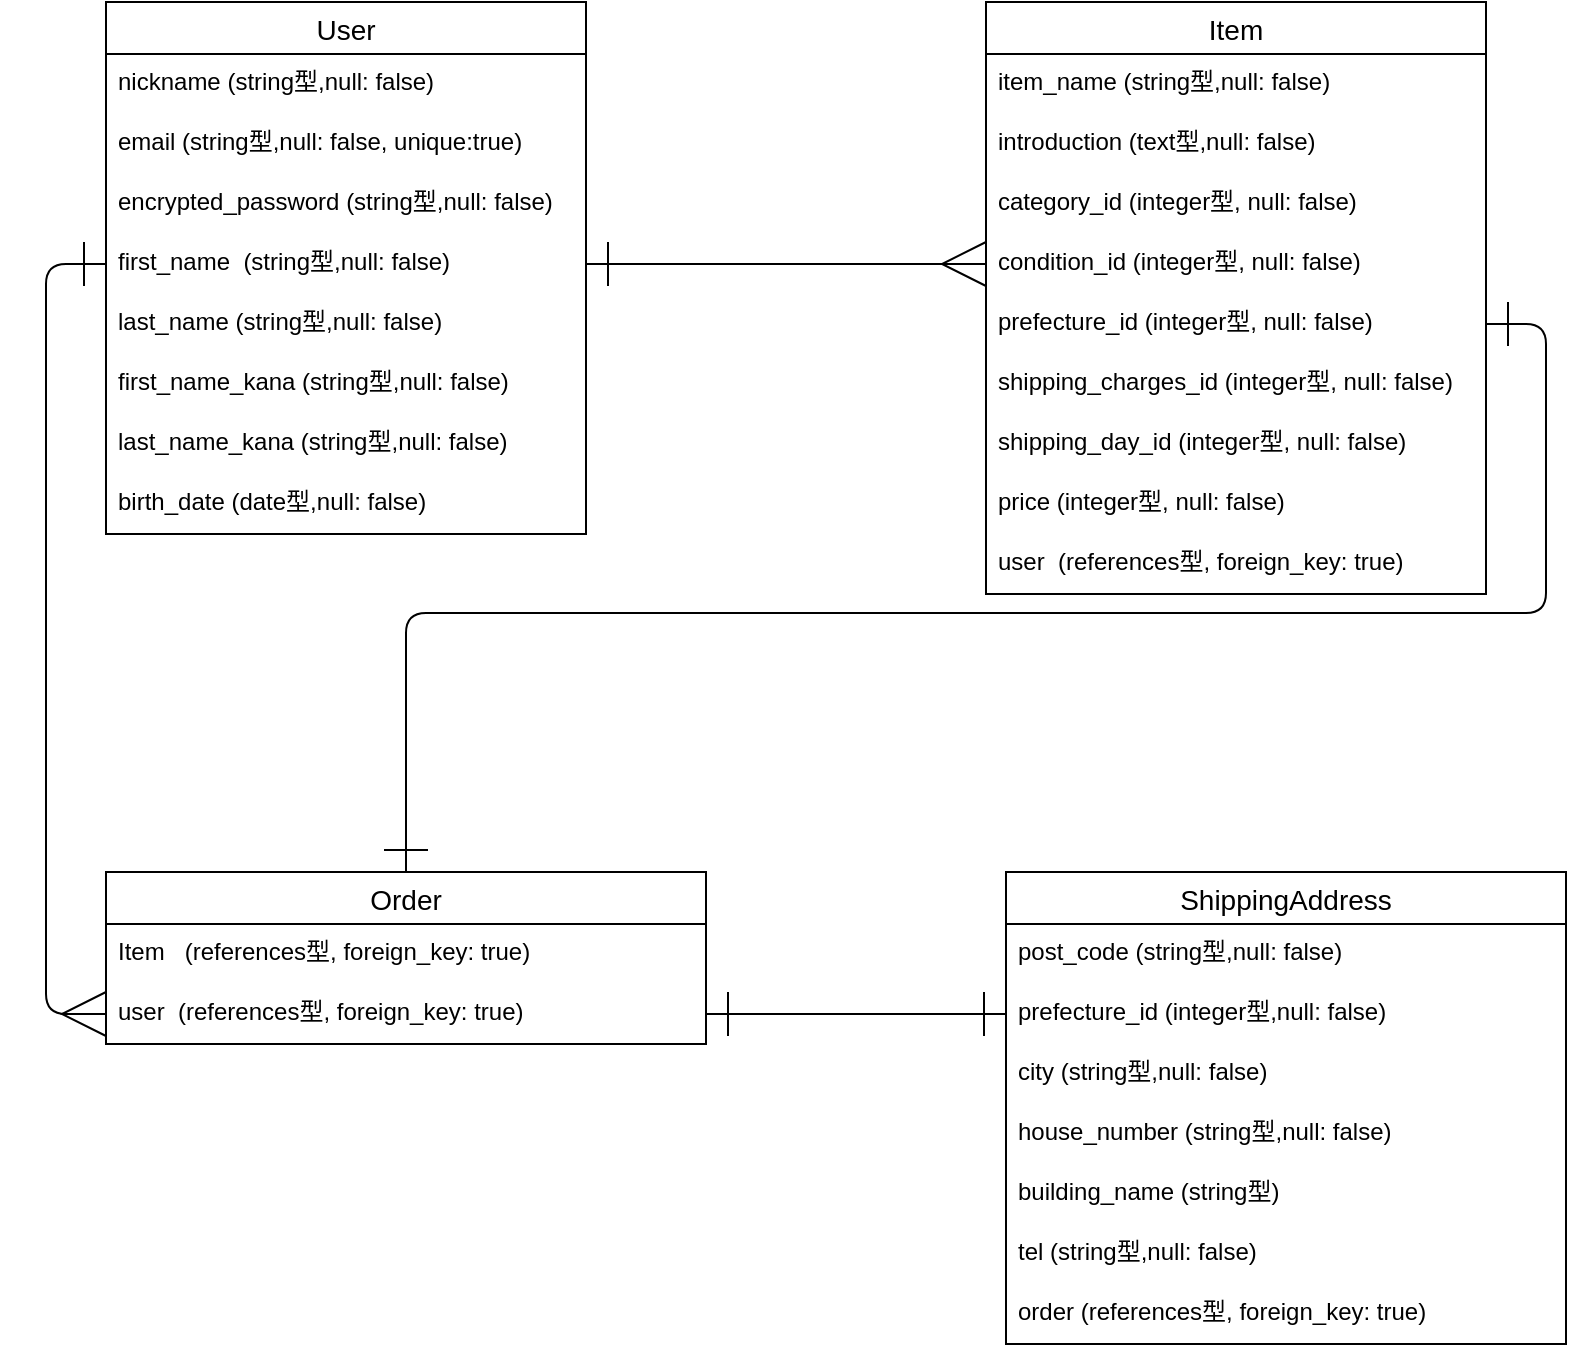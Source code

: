 <mxfile version="13.10.0" type="embed">
    <diagram id="6H3XNWaFJNBFcgjw_Us-" name="ページ1">
        <mxGraphModel dx="237" dy="511" grid="1" gridSize="10" guides="1" tooltips="1" connect="1" arrows="1" fold="1" page="1" pageScale="1" pageWidth="850" pageHeight="1100" math="0" shadow="0">
            <root>
                <mxCell id="0"/>
                <mxCell id="1" parent="0"/>
                <mxCell id="nMaaSXPeGSdAkTmcAMBx-32" value="User" style="swimlane;fontStyle=0;childLayout=stackLayout;horizontal=1;startSize=26;horizontalStack=0;resizeParent=1;resizeParentMax=0;resizeLast=0;collapsible=1;marginBottom=0;align=center;fontSize=14;" parent="1" vertex="1">
                    <mxGeometry x="70" y="5" width="240" height="266" as="geometry"/>
                </mxCell>
                <mxCell id="nMaaSXPeGSdAkTmcAMBx-33" value="nickname (string型,null: false)" style="text;strokeColor=none;fillColor=none;spacingLeft=4;spacingRight=4;overflow=hidden;rotatable=0;points=[[0,0.5],[1,0.5]];portConstraint=eastwest;fontSize=12;" parent="nMaaSXPeGSdAkTmcAMBx-32" vertex="1">
                    <mxGeometry y="26" width="240" height="30" as="geometry"/>
                </mxCell>
                <mxCell id="nMaaSXPeGSdAkTmcAMBx-35" value="email (string型,null: false, unique:true)" style="text;strokeColor=none;fillColor=none;spacingLeft=4;spacingRight=4;overflow=hidden;rotatable=0;points=[[0,0.5],[1,0.5]];portConstraint=eastwest;fontSize=12;" parent="nMaaSXPeGSdAkTmcAMBx-32" vertex="1">
                    <mxGeometry y="56" width="240" height="30" as="geometry"/>
                </mxCell>
                <mxCell id="nMaaSXPeGSdAkTmcAMBx-62" value="encrypted_password (string型,null: false)" style="text;strokeColor=none;fillColor=none;spacingLeft=4;spacingRight=4;overflow=hidden;rotatable=0;points=[[0,0.5],[1,0.5]];portConstraint=eastwest;fontSize=12;" parent="nMaaSXPeGSdAkTmcAMBx-32" vertex="1">
                    <mxGeometry y="86" width="240" height="30" as="geometry"/>
                </mxCell>
                <mxCell id="nMaaSXPeGSdAkTmcAMBx-64" value="first_name  (string型,null: false)" style="text;strokeColor=none;fillColor=none;spacingLeft=4;spacingRight=4;overflow=hidden;rotatable=0;points=[[0,0.5],[1,0.5]];portConstraint=eastwest;fontSize=12;" parent="nMaaSXPeGSdAkTmcAMBx-32" vertex="1">
                    <mxGeometry y="116" width="240" height="30" as="geometry"/>
                </mxCell>
                <mxCell id="nMaaSXPeGSdAkTmcAMBx-65" value="last_name (string型,null: false)" style="text;strokeColor=none;fillColor=none;spacingLeft=4;spacingRight=4;overflow=hidden;rotatable=0;points=[[0,0.5],[1,0.5]];portConstraint=eastwest;fontSize=12;" parent="nMaaSXPeGSdAkTmcAMBx-32" vertex="1">
                    <mxGeometry y="146" width="240" height="30" as="geometry"/>
                </mxCell>
                <mxCell id="nMaaSXPeGSdAkTmcAMBx-67" value="first_name_kana (string型,null: false)" style="text;strokeColor=none;fillColor=none;spacingLeft=4;spacingRight=4;overflow=hidden;rotatable=0;points=[[0,0.5],[1,0.5]];portConstraint=eastwest;fontSize=12;" parent="nMaaSXPeGSdAkTmcAMBx-32" vertex="1">
                    <mxGeometry y="176" width="240" height="30" as="geometry"/>
                </mxCell>
                <mxCell id="nMaaSXPeGSdAkTmcAMBx-68" value="last_name_kana (string型,null: false)" style="text;strokeColor=none;fillColor=none;spacingLeft=4;spacingRight=4;overflow=hidden;rotatable=0;points=[[0,0.5],[1,0.5]];portConstraint=eastwest;fontSize=12;" parent="nMaaSXPeGSdAkTmcAMBx-32" vertex="1">
                    <mxGeometry y="206" width="240" height="30" as="geometry"/>
                </mxCell>
                <mxCell id="nMaaSXPeGSdAkTmcAMBx-69" value="birth_date (date型,null: false)" style="text;strokeColor=none;fillColor=none;spacingLeft=4;spacingRight=4;overflow=hidden;rotatable=0;points=[[0,0.5],[1,0.5]];portConstraint=eastwest;fontSize=12;" parent="nMaaSXPeGSdAkTmcAMBx-32" vertex="1">
                    <mxGeometry y="236" width="240" height="30" as="geometry"/>
                </mxCell>
                <mxCell id="nMaaSXPeGSdAkTmcAMBx-49" value="Item" style="swimlane;fontStyle=0;childLayout=stackLayout;horizontal=1;startSize=26;horizontalStack=0;resizeParent=1;resizeParentMax=0;resizeLast=0;collapsible=1;marginBottom=0;align=center;fontSize=14;" parent="1" vertex="1">
                    <mxGeometry x="510" y="5" width="250" height="296" as="geometry">
                        <mxRectangle x="510" y="5" width="60" height="26" as="alternateBounds"/>
                    </mxGeometry>
                </mxCell>
                <mxCell id="nMaaSXPeGSdAkTmcAMBx-50" value="item_name (string型,null: false)" style="text;strokeColor=none;fillColor=none;spacingLeft=4;spacingRight=4;overflow=hidden;rotatable=0;points=[[0,0.5],[1,0.5]];portConstraint=eastwest;fontSize=12;" parent="nMaaSXPeGSdAkTmcAMBx-49" vertex="1">
                    <mxGeometry y="26" width="250" height="30" as="geometry"/>
                </mxCell>
                <mxCell id="nMaaSXPeGSdAkTmcAMBx-51" value="introduction (text型,null: false)" style="text;strokeColor=none;fillColor=none;spacingLeft=4;spacingRight=4;overflow=hidden;rotatable=0;points=[[0,0.5],[1,0.5]];portConstraint=eastwest;fontSize=12;" parent="nMaaSXPeGSdAkTmcAMBx-49" vertex="1">
                    <mxGeometry y="56" width="250" height="30" as="geometry"/>
                </mxCell>
                <mxCell id="nMaaSXPeGSdAkTmcAMBx-52" value="category_id (integer型, null: false)" style="text;strokeColor=none;fillColor=none;spacingLeft=4;spacingRight=4;overflow=hidden;rotatable=0;points=[[0,0.5],[1,0.5]];portConstraint=eastwest;fontSize=12;" parent="nMaaSXPeGSdAkTmcAMBx-49" vertex="1">
                    <mxGeometry y="86" width="250" height="30" as="geometry"/>
                </mxCell>
                <mxCell id="nMaaSXPeGSdAkTmcAMBx-72" value="condition_id (integer型, null: false)" style="text;strokeColor=none;fillColor=none;spacingLeft=4;spacingRight=4;overflow=hidden;rotatable=0;points=[[0,0.5],[1,0.5]];portConstraint=eastwest;fontSize=12;" parent="nMaaSXPeGSdAkTmcAMBx-49" vertex="1">
                    <mxGeometry y="116" width="250" height="30" as="geometry"/>
                </mxCell>
                <mxCell id="nMaaSXPeGSdAkTmcAMBx-73" value="prefecture_id (integer型, null: false)" style="text;strokeColor=none;fillColor=none;spacingLeft=4;spacingRight=4;overflow=hidden;rotatable=0;points=[[0,0.5],[1,0.5]];portConstraint=eastwest;fontSize=12;" parent="nMaaSXPeGSdAkTmcAMBx-49" vertex="1">
                    <mxGeometry y="146" width="250" height="30" as="geometry"/>
                </mxCell>
                <mxCell id="nMaaSXPeGSdAkTmcAMBx-74" value="shipping_charges_id (integer型, null: false)" style="text;strokeColor=none;fillColor=none;spacingLeft=4;spacingRight=4;overflow=hidden;rotatable=0;points=[[0,0.5],[1,0.5]];portConstraint=eastwest;fontSize=12;" parent="nMaaSXPeGSdAkTmcAMBx-49" vertex="1">
                    <mxGeometry y="176" width="250" height="30" as="geometry"/>
                </mxCell>
                <mxCell id="nMaaSXPeGSdAkTmcAMBx-75" value="shipping_day_id (integer型, null: false)" style="text;strokeColor=none;fillColor=none;spacingLeft=4;spacingRight=4;overflow=hidden;rotatable=0;points=[[0,0.5],[1,0.5]];portConstraint=eastwest;fontSize=12;" parent="nMaaSXPeGSdAkTmcAMBx-49" vertex="1">
                    <mxGeometry y="206" width="250" height="30" as="geometry"/>
                </mxCell>
                <mxCell id="nMaaSXPeGSdAkTmcAMBx-76" value="price (integer型, null: false)" style="text;strokeColor=none;fillColor=none;spacingLeft=4;spacingRight=4;overflow=hidden;rotatable=0;points=[[0,0.5],[1,0.5]];portConstraint=eastwest;fontSize=12;" parent="nMaaSXPeGSdAkTmcAMBx-49" vertex="1">
                    <mxGeometry y="236" width="250" height="30" as="geometry"/>
                </mxCell>
                <mxCell id="nMaaSXPeGSdAkTmcAMBx-77" value="user  (references型, foreign_key: true)" style="text;strokeColor=none;fillColor=none;spacingLeft=4;spacingRight=4;overflow=hidden;rotatable=0;points=[[0,0.5],[1,0.5]];portConstraint=eastwest;fontSize=12;" parent="nMaaSXPeGSdAkTmcAMBx-49" vertex="1">
                    <mxGeometry y="266" width="250" height="30" as="geometry"/>
                </mxCell>
                <mxCell id="nMaaSXPeGSdAkTmcAMBx-53" value="Order" style="swimlane;fontStyle=0;childLayout=stackLayout;horizontal=1;startSize=26;horizontalStack=0;resizeParent=1;resizeParentMax=0;resizeLast=0;collapsible=1;marginBottom=0;align=center;fontSize=14;" parent="1" vertex="1">
                    <mxGeometry x="70" y="440" width="300" height="86" as="geometry"/>
                </mxCell>
                <mxCell id="nMaaSXPeGSdAkTmcAMBx-54" value="Item   (references型, foreign_key: true)" style="text;strokeColor=none;fillColor=none;spacingLeft=4;spacingRight=4;overflow=hidden;rotatable=0;points=[[0,0.5],[1,0.5]];portConstraint=eastwest;fontSize=12;" parent="nMaaSXPeGSdAkTmcAMBx-53" vertex="1">
                    <mxGeometry y="26" width="300" height="30" as="geometry"/>
                </mxCell>
                <mxCell id="nMaaSXPeGSdAkTmcAMBx-55" value="user  (references型, foreign_key: true)" style="text;strokeColor=none;fillColor=none;spacingLeft=4;spacingRight=4;overflow=hidden;rotatable=0;points=[[0,0.5],[1,0.5]];portConstraint=eastwest;fontSize=12;" parent="nMaaSXPeGSdAkTmcAMBx-53" vertex="1">
                    <mxGeometry y="56" width="300" height="30" as="geometry"/>
                </mxCell>
                <mxCell id="nMaaSXPeGSdAkTmcAMBx-57" value="ShippingAddress" style="swimlane;fontStyle=0;childLayout=stackLayout;horizontal=1;startSize=26;horizontalStack=0;resizeParent=1;resizeParentMax=0;resizeLast=0;collapsible=1;marginBottom=0;align=center;fontSize=14;" parent="1" vertex="1">
                    <mxGeometry x="520" y="440" width="280" height="236" as="geometry"/>
                </mxCell>
                <mxCell id="nMaaSXPeGSdAkTmcAMBx-58" value="post_code (string型,null: false)" style="text;strokeColor=none;fillColor=none;spacingLeft=4;spacingRight=4;overflow=hidden;rotatable=0;points=[[0,0.5],[1,0.5]];portConstraint=eastwest;fontSize=12;" parent="nMaaSXPeGSdAkTmcAMBx-57" vertex="1">
                    <mxGeometry y="26" width="280" height="30" as="geometry"/>
                </mxCell>
                <mxCell id="nMaaSXPeGSdAkTmcAMBx-59" value="prefecture_id (integer型,null: false)" style="text;strokeColor=none;fillColor=none;spacingLeft=4;spacingRight=4;overflow=hidden;rotatable=0;points=[[0,0.5],[1,0.5]];portConstraint=eastwest;fontSize=12;" parent="nMaaSXPeGSdAkTmcAMBx-57" vertex="1">
                    <mxGeometry y="56" width="280" height="30" as="geometry"/>
                </mxCell>
                <mxCell id="nMaaSXPeGSdAkTmcAMBx-60" value="city (string型,null: false)" style="text;strokeColor=none;fillColor=none;spacingLeft=4;spacingRight=4;overflow=hidden;rotatable=0;points=[[0,0.5],[1,0.5]];portConstraint=eastwest;fontSize=12;" parent="nMaaSXPeGSdAkTmcAMBx-57" vertex="1">
                    <mxGeometry y="86" width="280" height="30" as="geometry"/>
                </mxCell>
                <mxCell id="nMaaSXPeGSdAkTmcAMBx-93" value="house_number (string型,null: false)" style="text;strokeColor=none;fillColor=none;spacingLeft=4;spacingRight=4;overflow=hidden;rotatable=0;points=[[0,0.5],[1,0.5]];portConstraint=eastwest;fontSize=12;" parent="nMaaSXPeGSdAkTmcAMBx-57" vertex="1">
                    <mxGeometry y="116" width="280" height="30" as="geometry"/>
                </mxCell>
                <mxCell id="nMaaSXPeGSdAkTmcAMBx-94" value="building_name (string型)" style="text;strokeColor=none;fillColor=none;spacingLeft=4;spacingRight=4;overflow=hidden;rotatable=0;points=[[0,0.5],[1,0.5]];portConstraint=eastwest;fontSize=12;" parent="nMaaSXPeGSdAkTmcAMBx-57" vertex="1">
                    <mxGeometry y="146" width="280" height="30" as="geometry"/>
                </mxCell>
                <mxCell id="nMaaSXPeGSdAkTmcAMBx-95" value="tel (string型,null: false)" style="text;strokeColor=none;fillColor=none;spacingLeft=4;spacingRight=4;overflow=hidden;rotatable=0;points=[[0,0.5],[1,0.5]];portConstraint=eastwest;fontSize=12;" parent="nMaaSXPeGSdAkTmcAMBx-57" vertex="1">
                    <mxGeometry y="176" width="280" height="30" as="geometry"/>
                </mxCell>
                <mxCell id="2" value="order (references型, foreign_key: true)" style="text;strokeColor=none;fillColor=none;spacingLeft=4;spacingRight=4;overflow=hidden;rotatable=0;points=[[0,0.5],[1,0.5]];portConstraint=eastwest;fontSize=12;" parent="nMaaSXPeGSdAkTmcAMBx-57" vertex="1">
                    <mxGeometry y="206" width="280" height="30" as="geometry"/>
                </mxCell>
                <mxCell id="nMaaSXPeGSdAkTmcAMBx-90" value="" style="edgeStyle=entityRelationEdgeStyle;fontSize=12;html=1;endArrow=ERone;startArrow=ERone;exitX=1;exitY=0.5;exitDx=0;exitDy=0;entryX=0;entryY=0.5;entryDx=0;entryDy=0;endSize=20;startSize=20;endFill=0;startFill=0;" parent="1" source="nMaaSXPeGSdAkTmcAMBx-55" target="nMaaSXPeGSdAkTmcAMBx-59" edge="1">
                    <mxGeometry width="100" height="100" relative="1" as="geometry">
                        <mxPoint x="410" y="450" as="sourcePoint"/>
                        <mxPoint x="510" y="350" as="targetPoint"/>
                    </mxGeometry>
                </mxCell>
                <mxCell id="nMaaSXPeGSdAkTmcAMBx-92" style="edgeStyle=orthogonalEdgeStyle;rounded=1;orthogonalLoop=1;jettySize=auto;html=1;exitX=1;exitY=0.5;exitDx=0;exitDy=0;entryX=0;entryY=0.5;entryDx=0;entryDy=0;startSize=20;endSize=20;endArrow=ERmany;endFill=0;startArrow=ERone;startFill=0;" parent="1" source="nMaaSXPeGSdAkTmcAMBx-64" target="nMaaSXPeGSdAkTmcAMBx-72" edge="1">
                    <mxGeometry relative="1" as="geometry"/>
                </mxCell>
                <mxCell id="nMaaSXPeGSdAkTmcAMBx-96" style="edgeStyle=orthogonalEdgeStyle;rounded=1;orthogonalLoop=1;jettySize=auto;html=1;exitX=0;exitY=0.5;exitDx=0;exitDy=0;entryX=0;entryY=0.5;entryDx=0;entryDy=0;startArrow=ERone;startFill=0;startSize=20;endArrow=ERmany;endFill=0;endSize=20;" parent="1" source="nMaaSXPeGSdAkTmcAMBx-64" target="nMaaSXPeGSdAkTmcAMBx-55" edge="1">
                    <mxGeometry relative="1" as="geometry"/>
                </mxCell>
                <mxCell id="nMaaSXPeGSdAkTmcAMBx-99" style="edgeStyle=orthogonalEdgeStyle;rounded=1;orthogonalLoop=1;jettySize=auto;html=1;exitX=1;exitY=0.5;exitDx=0;exitDy=0;startArrow=ERone;startFill=0;startSize=20;endArrow=ERone;endFill=0;endSize=20;" parent="1" source="nMaaSXPeGSdAkTmcAMBx-73" target="nMaaSXPeGSdAkTmcAMBx-53" edge="1">
                    <mxGeometry relative="1" as="geometry"/>
                </mxCell>
            </root>
        </mxGraphModel>
    </diagram>
</mxfile>